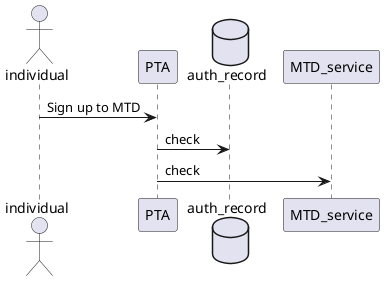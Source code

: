 @startuml
actor       individual  as ind
participant PTA    as pta
database    auth_record    as auth
participant MTD_service    as mtd
ind -> pta : Sign up to MTD
pta -> auth : check
pta -> mtd : check
@enduml